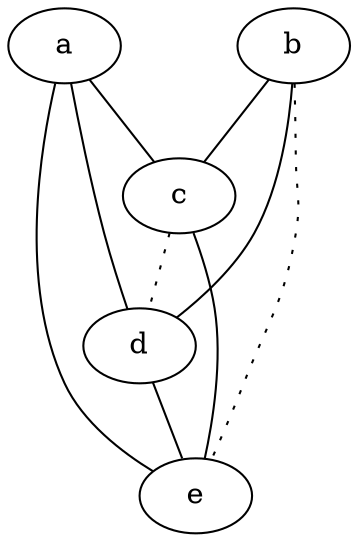 graph {
a -- c;
a -- d;
a -- e;
b -- c;
b -- d;
b -- e [style=dotted];
c -- d [style=dotted];
c -- e;
d -- e;
}
